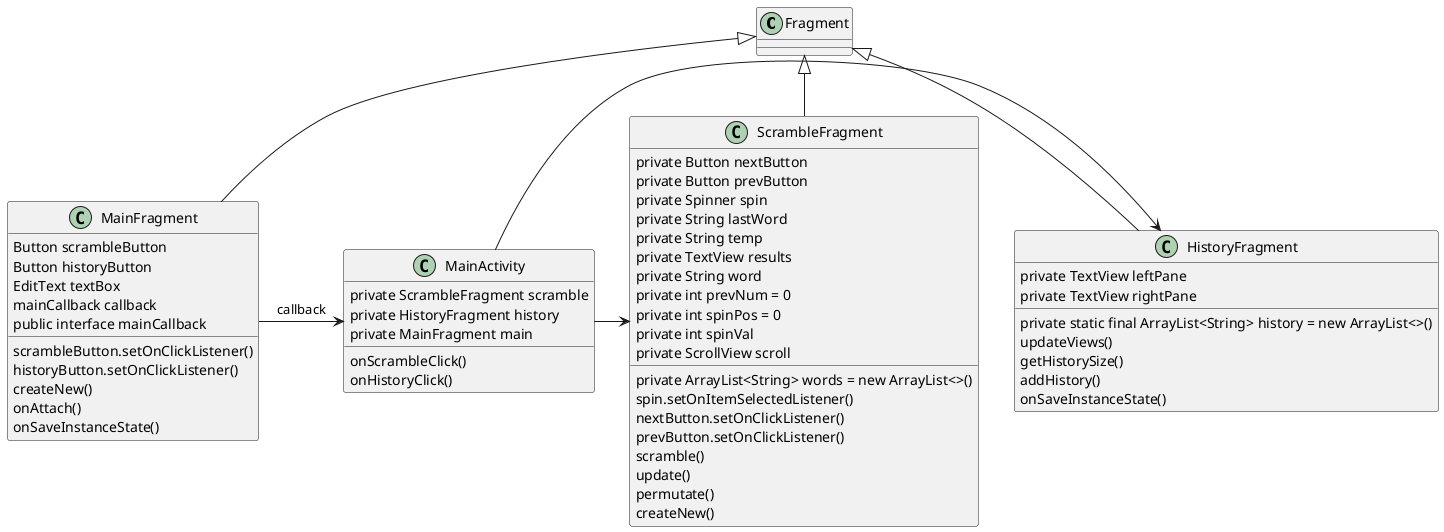 @startuml

class Fragment{

}

class MainActivity{
onScrambleClick()
onHistoryClick()
private ScrambleFragment scramble
private HistoryFragment history
private MainFragment main
}

class MainFragment{
    Button scrambleButton
    Button historyButton
    EditText textBox
    mainCallback callback
    public interface mainCallback
    scrambleButton.setOnClickListener()
    historyButton.setOnClickListener()
    createNew()
    onAttach()
    onSaveInstanceState()
}

class ScrambleFragment{
    private Button nextButton
    private Button prevButton
    private Spinner spin
    private String lastWord
    private String temp
    private TextView results
    private String word
    private ArrayList<String> words = new ArrayList<>()
    private int prevNum = 0
    private int spinPos = 0
    private int spinVal
    private ScrollView scroll
    spin.setOnItemSelectedListener()
    nextButton.setOnClickListener()
    prevButton.setOnClickListener()
    scramble()
    update()
    permutate()
    createNew()
}

class HistoryFragment{
    private static final ArrayList<String> history = new ArrayList<>()
    private TextView leftPane
    private TextView rightPane
    updateViews()
    getHistorySize()
    addHistory()
    onSaveInstanceState()
}

Fragment <|-- MainFragment
Fragment <|-- ScrambleFragment
Fragment <|-- HistoryFragment

MainFragment -> MainActivity : callback
MainActivity -> ScrambleFragment
MainActivity -> HistoryFragment

@enduml